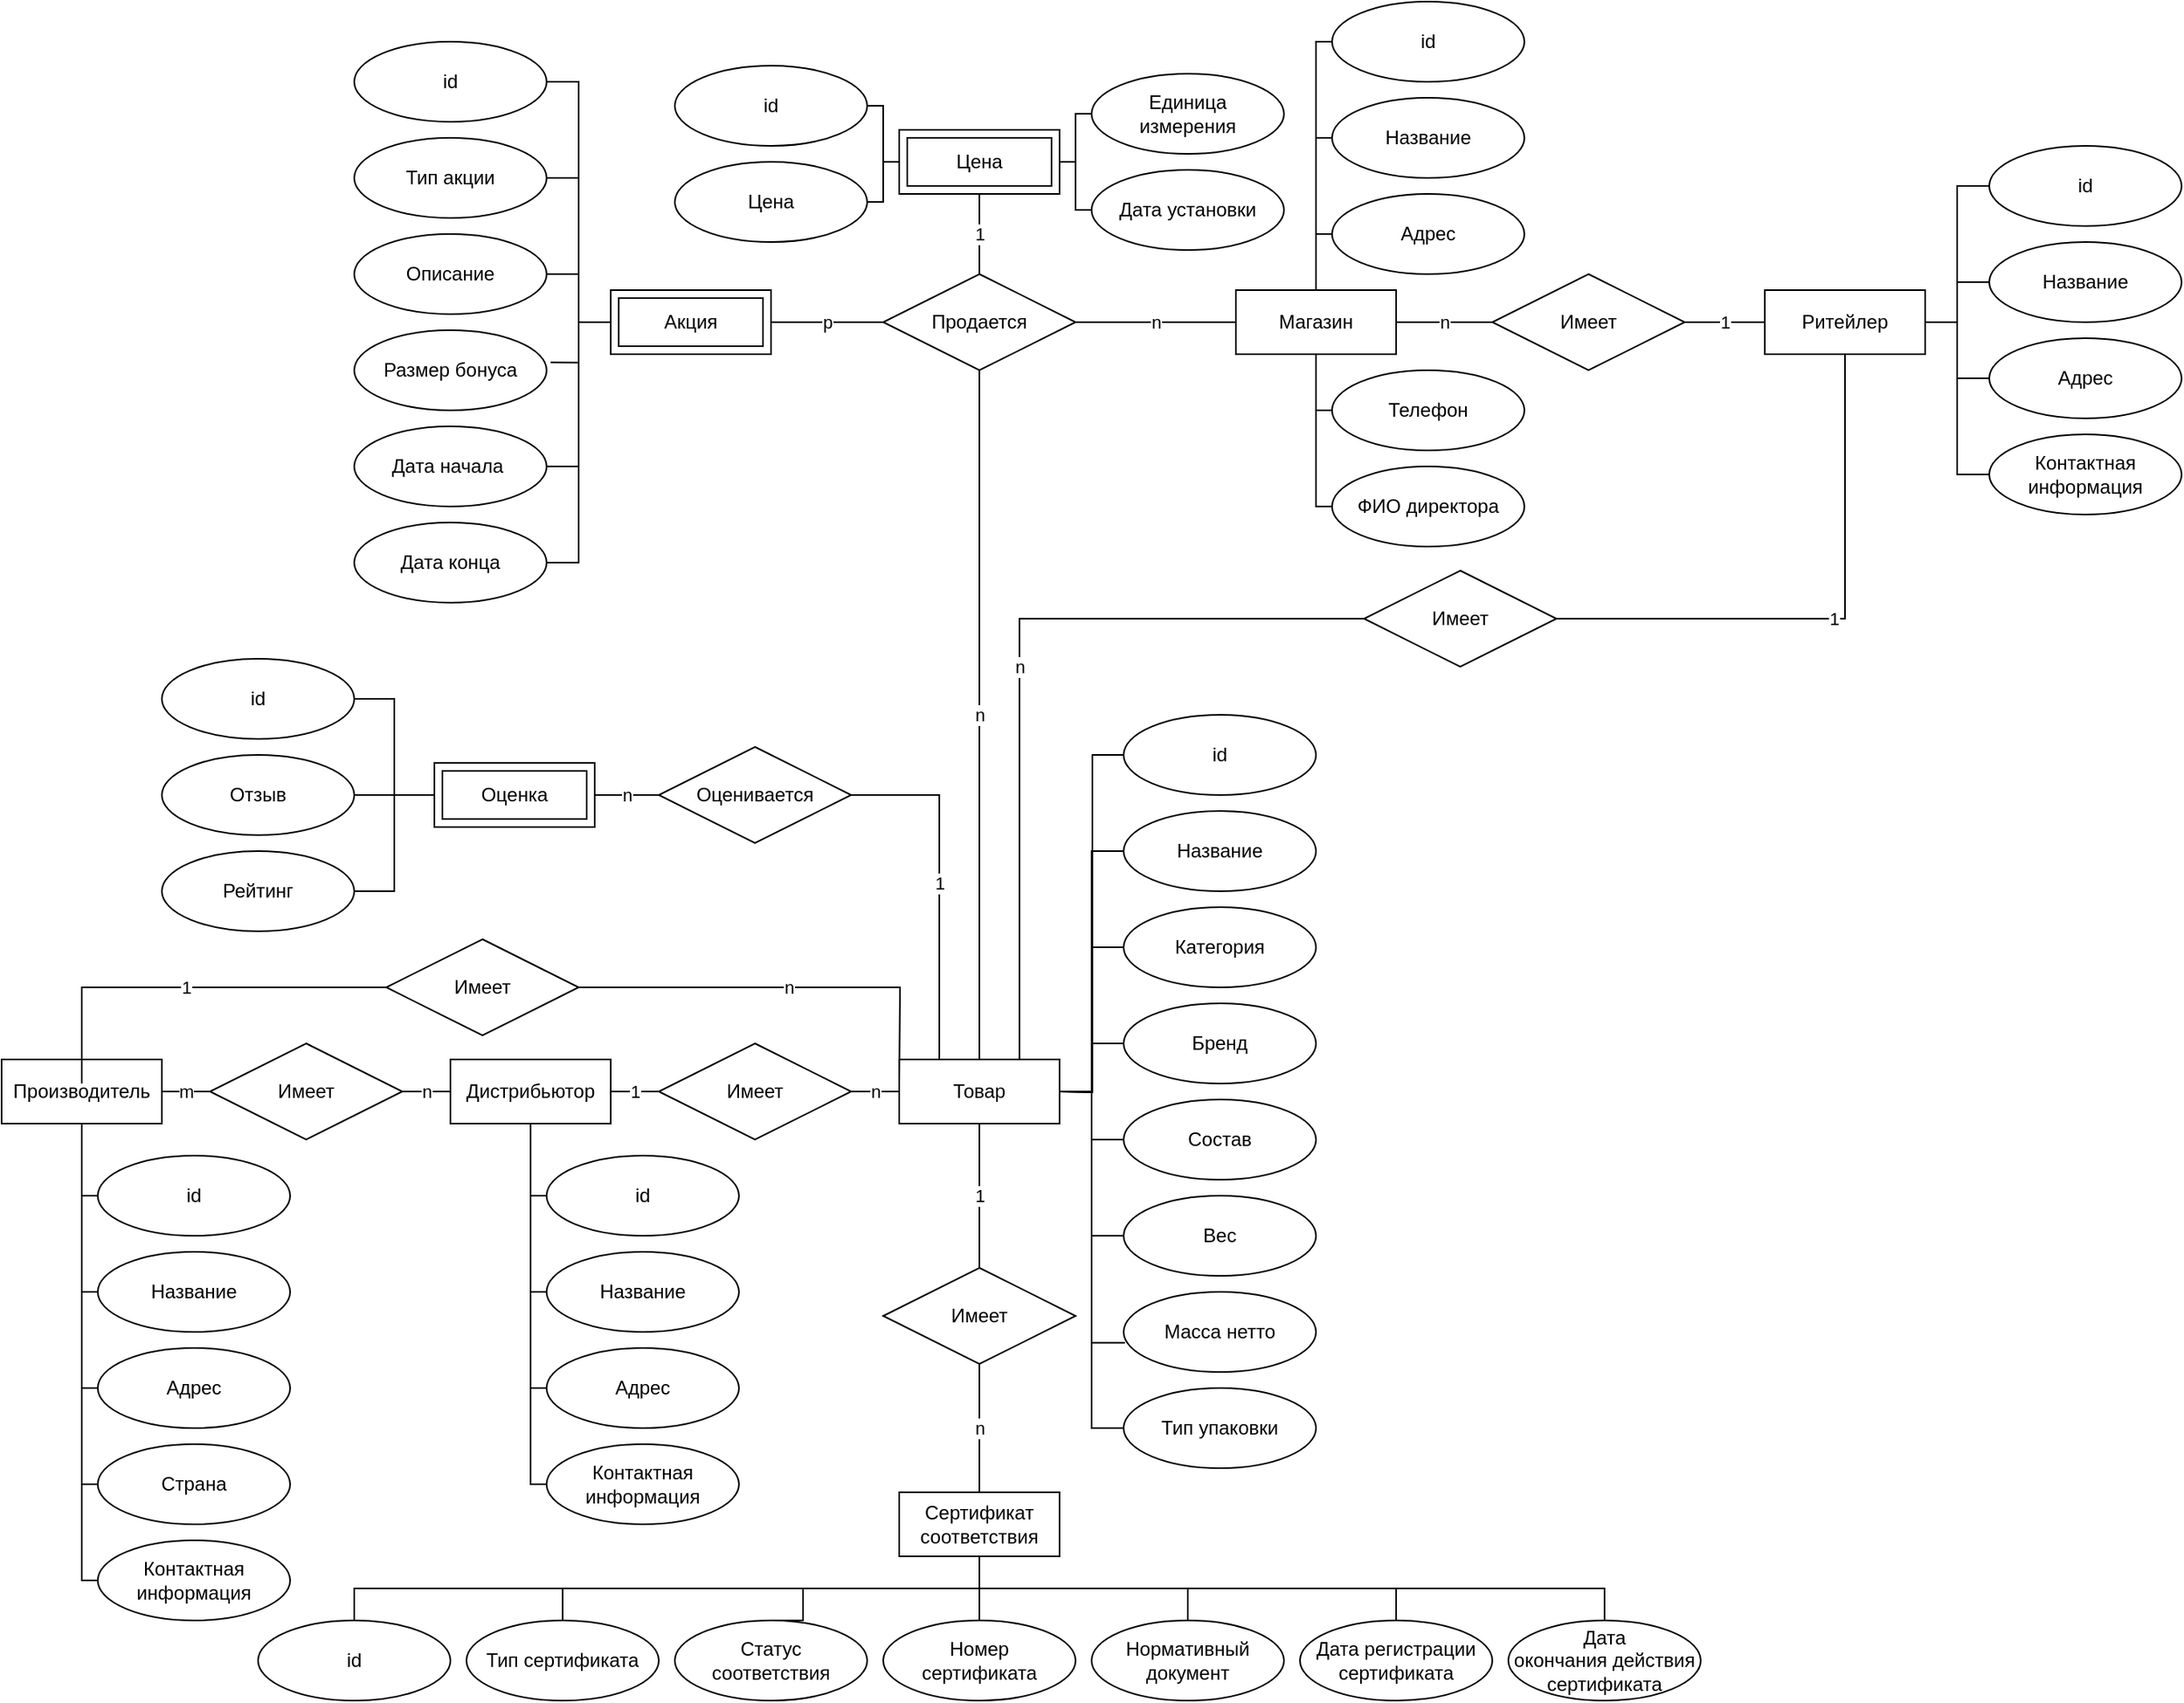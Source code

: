 <mxfile version="24.1.0" type="device">
  <diagram name="Page-1" id="Xc0k_2WqjBr9LDZd-4Mv">
    <mxGraphModel dx="2284" dy="1891" grid="1" gridSize="10" guides="1" tooltips="1" connect="1" arrows="1" fold="1" page="1" pageScale="1" pageWidth="850" pageHeight="1100" math="0" shadow="0">
      <root>
        <mxCell id="0" />
        <mxCell id="1" parent="0" />
        <mxCell id="ThCzuaVaVTet8O8Gb5Kg-1" value="Товар" style="whiteSpace=wrap;html=1;align=center;" vertex="1" parent="1">
          <mxGeometry x="370" y="440" width="100" height="40" as="geometry" />
        </mxCell>
        <mxCell id="ThCzuaVaVTet8O8Gb5Kg-20" value="Сертификат&lt;div&gt;соответствия&lt;/div&gt;" style="whiteSpace=wrap;html=1;align=center;" vertex="1" parent="1">
          <mxGeometry x="370" y="710" width="100" height="40" as="geometry" />
        </mxCell>
        <mxCell id="ThCzuaVaVTet8O8Gb5Kg-22" value="Имеет" style="shape=rhombus;perimeter=rhombusPerimeter;whiteSpace=wrap;html=1;align=center;" vertex="1" parent="1">
          <mxGeometry x="360" y="570" width="120" height="60" as="geometry" />
        </mxCell>
        <mxCell id="ThCzuaVaVTet8O8Gb5Kg-24" value="1" style="endArrow=none;html=1;rounded=0;entryX=0.5;entryY=1;entryDx=0;entryDy=0;exitX=0.5;exitY=0;exitDx=0;exitDy=0;fontFamily=Helvetica;" edge="1" parent="1" source="ThCzuaVaVTet8O8Gb5Kg-22" target="ThCzuaVaVTet8O8Gb5Kg-1">
          <mxGeometry relative="1" as="geometry">
            <mxPoint x="290" y="490" as="sourcePoint" />
            <mxPoint x="450" y="490" as="targetPoint" />
          </mxGeometry>
        </mxCell>
        <mxCell id="ThCzuaVaVTet8O8Gb5Kg-25" value="n" style="endArrow=none;html=1;rounded=0;entryX=0.5;entryY=1;entryDx=0;entryDy=0;exitX=0.5;exitY=0;exitDx=0;exitDy=0;" edge="1" parent="1" source="ThCzuaVaVTet8O8Gb5Kg-20" target="ThCzuaVaVTet8O8Gb5Kg-22">
          <mxGeometry relative="1" as="geometry">
            <mxPoint x="420" y="620" as="sourcePoint" />
            <mxPoint x="430" y="510" as="targetPoint" />
          </mxGeometry>
        </mxCell>
        <mxCell id="ThCzuaVaVTet8O8Gb5Kg-28" value="id" style="ellipse;whiteSpace=wrap;html=1;align=center;" vertex="1" parent="1">
          <mxGeometry x="-30" y="790" width="120" height="50" as="geometry" />
        </mxCell>
        <mxCell id="ThCzuaVaVTet8O8Gb5Kg-29" value="Тип сертификата" style="ellipse;whiteSpace=wrap;html=1;align=center;" vertex="1" parent="1">
          <mxGeometry x="100" y="790" width="120" height="50" as="geometry" />
        </mxCell>
        <mxCell id="ThCzuaVaVTet8O8Gb5Kg-30" value="Статус&lt;div&gt;соответствия&lt;/div&gt;" style="ellipse;whiteSpace=wrap;html=1;align=center;" vertex="1" parent="1">
          <mxGeometry x="230" y="790" width="120" height="50" as="geometry" />
        </mxCell>
        <mxCell id="ThCzuaVaVTet8O8Gb5Kg-31" value="Номер&lt;div&gt;сертификата&lt;/div&gt;" style="ellipse;whiteSpace=wrap;html=1;align=center;" vertex="1" parent="1">
          <mxGeometry x="360" y="790" width="120" height="50" as="geometry" />
        </mxCell>
        <mxCell id="ThCzuaVaVTet8O8Gb5Kg-32" value="Нормативный&lt;div&gt;документ&lt;/div&gt;" style="ellipse;whiteSpace=wrap;html=1;align=center;" vertex="1" parent="1">
          <mxGeometry x="490" y="790" width="120" height="50" as="geometry" />
        </mxCell>
        <mxCell id="ThCzuaVaVTet8O8Gb5Kg-33" value="Дата регистрации&lt;div&gt;сертификата&lt;/div&gt;" style="ellipse;whiteSpace=wrap;html=1;align=center;" vertex="1" parent="1">
          <mxGeometry x="620" y="790" width="120" height="50" as="geometry" />
        </mxCell>
        <mxCell id="ThCzuaVaVTet8O8Gb5Kg-34" value="Дата&lt;div&gt;окончания действия сертификата&lt;/div&gt;" style="ellipse;whiteSpace=wrap;html=1;align=center;" vertex="1" parent="1">
          <mxGeometry x="750" y="790" width="120" height="50" as="geometry" />
        </mxCell>
        <mxCell id="ThCzuaVaVTet8O8Gb5Kg-35" value="" style="endArrow=none;html=1;rounded=0;entryX=0.5;entryY=0;entryDx=0;entryDy=0;exitX=0.5;exitY=1;exitDx=0;exitDy=0;edgeStyle=orthogonalEdgeStyle;" edge="1" parent="1" source="ThCzuaVaVTet8O8Gb5Kg-20" target="ThCzuaVaVTet8O8Gb5Kg-28">
          <mxGeometry relative="1" as="geometry">
            <mxPoint x="480" y="540" as="sourcePoint" />
            <mxPoint x="540" y="740" as="targetPoint" />
            <Array as="points">
              <mxPoint x="420" y="770" />
              <mxPoint x="30" y="770" />
            </Array>
          </mxGeometry>
        </mxCell>
        <mxCell id="ThCzuaVaVTet8O8Gb5Kg-37" value="" style="endArrow=none;html=1;rounded=0;exitX=0.5;exitY=1;exitDx=0;exitDy=0;entryX=0.5;entryY=0;entryDx=0;entryDy=0;edgeStyle=orthogonalEdgeStyle;" edge="1" parent="1" source="ThCzuaVaVTet8O8Gb5Kg-20" target="ThCzuaVaVTet8O8Gb5Kg-29">
          <mxGeometry relative="1" as="geometry">
            <mxPoint x="470" y="720" as="sourcePoint" />
            <mxPoint x="630" y="720" as="targetPoint" />
            <Array as="points">
              <mxPoint x="420" y="770" />
              <mxPoint x="160" y="770" />
            </Array>
          </mxGeometry>
        </mxCell>
        <mxCell id="ThCzuaVaVTet8O8Gb5Kg-39" value="" style="endArrow=none;html=1;rounded=0;entryX=0.5;entryY=0;entryDx=0;entryDy=0;edgeStyle=orthogonalEdgeStyle;" edge="1" parent="1" target="ThCzuaVaVTet8O8Gb5Kg-30">
          <mxGeometry relative="1" as="geometry">
            <mxPoint x="420" y="750" as="sourcePoint" />
            <mxPoint x="630" y="720" as="targetPoint" />
            <Array as="points">
              <mxPoint x="420" y="770" />
              <mxPoint x="310" y="770" />
            </Array>
          </mxGeometry>
        </mxCell>
        <mxCell id="ThCzuaVaVTet8O8Gb5Kg-40" value="" style="endArrow=none;html=1;rounded=0;entryX=0.5;entryY=0;entryDx=0;entryDy=0;exitX=0.5;exitY=1;exitDx=0;exitDy=0;edgeStyle=orthogonalEdgeStyle;" edge="1" parent="1" source="ThCzuaVaVTet8O8Gb5Kg-20" target="ThCzuaVaVTet8O8Gb5Kg-31">
          <mxGeometry relative="1" as="geometry">
            <mxPoint x="430" y="760" as="sourcePoint" />
            <mxPoint x="420" y="810" as="targetPoint" />
          </mxGeometry>
        </mxCell>
        <mxCell id="ThCzuaVaVTet8O8Gb5Kg-41" value="" style="endArrow=none;html=1;rounded=0;entryX=0.5;entryY=0;entryDx=0;entryDy=0;exitX=0.5;exitY=1;exitDx=0;exitDy=0;edgeStyle=orthogonalEdgeStyle;" edge="1" parent="1" source="ThCzuaVaVTet8O8Gb5Kg-20" target="ThCzuaVaVTet8O8Gb5Kg-32">
          <mxGeometry relative="1" as="geometry">
            <mxPoint x="430" y="760" as="sourcePoint" />
            <mxPoint x="530" y="810" as="targetPoint" />
            <Array as="points">
              <mxPoint x="420" y="770" />
              <mxPoint x="550" y="770" />
            </Array>
          </mxGeometry>
        </mxCell>
        <mxCell id="ThCzuaVaVTet8O8Gb5Kg-42" value="" style="endArrow=none;html=1;rounded=0;exitX=0.5;exitY=1;exitDx=0;exitDy=0;entryX=0.5;entryY=0;entryDx=0;entryDy=0;edgeStyle=orthogonalEdgeStyle;" edge="1" parent="1" source="ThCzuaVaVTet8O8Gb5Kg-20" target="ThCzuaVaVTet8O8Gb5Kg-33">
          <mxGeometry relative="1" as="geometry">
            <mxPoint x="430" y="760" as="sourcePoint" />
            <mxPoint x="640" y="810" as="targetPoint" />
            <Array as="points">
              <mxPoint x="420" y="770" />
              <mxPoint x="680" y="770" />
            </Array>
          </mxGeometry>
        </mxCell>
        <mxCell id="ThCzuaVaVTet8O8Gb5Kg-43" value="" style="endArrow=none;html=1;rounded=0;entryX=0.5;entryY=0;entryDx=0;entryDy=0;edgeStyle=orthogonalEdgeStyle;" edge="1" parent="1" target="ThCzuaVaVTet8O8Gb5Kg-34">
          <mxGeometry relative="1" as="geometry">
            <mxPoint x="420" y="750" as="sourcePoint" />
            <mxPoint x="750" y="810" as="targetPoint" />
            <Array as="points">
              <mxPoint x="420" y="770" />
              <mxPoint x="810" y="770" />
            </Array>
          </mxGeometry>
        </mxCell>
        <mxCell id="ThCzuaVaVTet8O8Gb5Kg-44" value="Дистрибьютор" style="whiteSpace=wrap;html=1;align=center;" vertex="1" parent="1">
          <mxGeometry x="90" y="440" width="100" height="40" as="geometry" />
        </mxCell>
        <mxCell id="ThCzuaVaVTet8O8Gb5Kg-45" value="Имеет" style="shape=rhombus;perimeter=rhombusPerimeter;whiteSpace=wrap;html=1;align=center;" vertex="1" parent="1">
          <mxGeometry x="220" y="430" width="120" height="60" as="geometry" />
        </mxCell>
        <mxCell id="ThCzuaVaVTet8O8Gb5Kg-46" value="n" style="endArrow=none;html=1;rounded=0;entryX=0;entryY=0.5;entryDx=0;entryDy=0;exitX=1;exitY=0.5;exitDx=0;exitDy=0;" edge="1" parent="1" source="ThCzuaVaVTet8O8Gb5Kg-45" target="ThCzuaVaVTet8O8Gb5Kg-1">
          <mxGeometry relative="1" as="geometry">
            <mxPoint x="310" y="490" as="sourcePoint" />
            <mxPoint x="470" y="490" as="targetPoint" />
          </mxGeometry>
        </mxCell>
        <mxCell id="ThCzuaVaVTet8O8Gb5Kg-47" value="1" style="endArrow=none;html=1;rounded=0;entryX=1;entryY=0.5;entryDx=0;entryDy=0;exitX=0;exitY=0.5;exitDx=0;exitDy=0;" edge="1" parent="1" source="ThCzuaVaVTet8O8Gb5Kg-45" target="ThCzuaVaVTet8O8Gb5Kg-44">
          <mxGeometry x="-0.012" relative="1" as="geometry">
            <mxPoint x="310" y="490" as="sourcePoint" />
            <mxPoint x="470" y="490" as="targetPoint" />
            <mxPoint as="offset" />
          </mxGeometry>
        </mxCell>
        <mxCell id="ThCzuaVaVTet8O8Gb5Kg-57" value="Название" style="ellipse;whiteSpace=wrap;html=1;align=center;" vertex="1" parent="1">
          <mxGeometry x="510" y="285" width="120" height="50" as="geometry" />
        </mxCell>
        <mxCell id="ThCzuaVaVTet8O8Gb5Kg-59" value="id" style="ellipse;whiteSpace=wrap;html=1;align=center;" vertex="1" parent="1">
          <mxGeometry x="510" y="225" width="120" height="50" as="geometry" />
        </mxCell>
        <mxCell id="ThCzuaVaVTet8O8Gb5Kg-60" value="Тип упаковки" style="ellipse;whiteSpace=wrap;html=1;align=center;" vertex="1" parent="1">
          <mxGeometry x="510" y="645" width="120" height="50" as="geometry" />
        </mxCell>
        <mxCell id="ThCzuaVaVTet8O8Gb5Kg-61" value="Категория" style="ellipse;whiteSpace=wrap;html=1;align=center;" vertex="1" parent="1">
          <mxGeometry x="510" y="345" width="120" height="50" as="geometry" />
        </mxCell>
        <mxCell id="ThCzuaVaVTet8O8Gb5Kg-62" value="Бренд" style="ellipse;whiteSpace=wrap;html=1;align=center;" vertex="1" parent="1">
          <mxGeometry x="510" y="405" width="120" height="50" as="geometry" />
        </mxCell>
        <mxCell id="ThCzuaVaVTet8O8Gb5Kg-64" value="Состав" style="ellipse;whiteSpace=wrap;html=1;align=center;" vertex="1" parent="1">
          <mxGeometry x="510" y="465" width="120" height="50" as="geometry" />
        </mxCell>
        <mxCell id="ThCzuaVaVTet8O8Gb5Kg-65" value="Вес" style="ellipse;whiteSpace=wrap;html=1;align=center;" vertex="1" parent="1">
          <mxGeometry x="510" y="525" width="120" height="50" as="geometry" />
        </mxCell>
        <mxCell id="ThCzuaVaVTet8O8Gb5Kg-66" value="Масса нетто" style="ellipse;whiteSpace=wrap;html=1;align=center;" vertex="1" parent="1">
          <mxGeometry x="510" y="585" width="120" height="50" as="geometry" />
        </mxCell>
        <mxCell id="ThCzuaVaVTet8O8Gb5Kg-68" value="" style="endArrow=none;html=1;rounded=0;entryX=0;entryY=0.5;entryDx=0;entryDy=0;exitX=1;exitY=0.5;exitDx=0;exitDy=0;edgeStyle=orthogonalEdgeStyle;" edge="1" parent="1" source="ThCzuaVaVTet8O8Gb5Kg-1" target="ThCzuaVaVTet8O8Gb5Kg-60">
          <mxGeometry relative="1" as="geometry">
            <mxPoint x="240" y="670" as="sourcePoint" />
            <mxPoint x="400" y="670" as="targetPoint" />
          </mxGeometry>
        </mxCell>
        <mxCell id="ThCzuaVaVTet8O8Gb5Kg-69" value="" style="endArrow=none;html=1;rounded=0;entryX=0.007;entryY=0.636;entryDx=0;entryDy=0;exitX=1;exitY=0.5;exitDx=0;exitDy=0;entryPerimeter=0;edgeStyle=orthogonalEdgeStyle;" edge="1" parent="1" source="ThCzuaVaVTet8O8Gb5Kg-1" target="ThCzuaVaVTet8O8Gb5Kg-66">
          <mxGeometry relative="1" as="geometry">
            <mxPoint x="480" y="470" as="sourcePoint" />
            <mxPoint x="520" y="710" as="targetPoint" />
          </mxGeometry>
        </mxCell>
        <mxCell id="ThCzuaVaVTet8O8Gb5Kg-70" value="" style="endArrow=none;html=1;rounded=0;entryX=0;entryY=0.5;entryDx=0;entryDy=0;exitX=1;exitY=0.5;exitDx=0;exitDy=0;edgeStyle=orthogonalEdgeStyle;" edge="1" parent="1" source="ThCzuaVaVTet8O8Gb5Kg-1" target="ThCzuaVaVTet8O8Gb5Kg-65">
          <mxGeometry relative="1" as="geometry">
            <mxPoint x="480" y="470" as="sourcePoint" />
            <mxPoint x="521" y="657" as="targetPoint" />
          </mxGeometry>
        </mxCell>
        <mxCell id="ThCzuaVaVTet8O8Gb5Kg-71" value="" style="endArrow=none;html=1;rounded=0;entryX=0;entryY=0.5;entryDx=0;entryDy=0;exitX=1;exitY=0.5;exitDx=0;exitDy=0;edgeStyle=orthogonalEdgeStyle;" edge="1" parent="1" source="ThCzuaVaVTet8O8Gb5Kg-1" target="ThCzuaVaVTet8O8Gb5Kg-64">
          <mxGeometry relative="1" as="geometry">
            <mxPoint x="480" y="470" as="sourcePoint" />
            <mxPoint x="520" y="590" as="targetPoint" />
          </mxGeometry>
        </mxCell>
        <mxCell id="ThCzuaVaVTet8O8Gb5Kg-73" value="" style="endArrow=none;html=1;rounded=0;entryX=0;entryY=0.5;entryDx=0;entryDy=0;exitX=1;exitY=0.5;exitDx=0;exitDy=0;edgeStyle=orthogonalEdgeStyle;" edge="1" parent="1" source="ThCzuaVaVTet8O8Gb5Kg-1" target="ThCzuaVaVTet8O8Gb5Kg-62">
          <mxGeometry relative="1" as="geometry">
            <mxPoint x="480" y="470" as="sourcePoint" />
            <mxPoint x="520" y="470" as="targetPoint" />
          </mxGeometry>
        </mxCell>
        <mxCell id="ThCzuaVaVTet8O8Gb5Kg-74" value="" style="endArrow=none;html=1;rounded=0;entryX=0;entryY=0.5;entryDx=0;entryDy=0;edgeStyle=orthogonalEdgeStyle;" edge="1" parent="1" target="ThCzuaVaVTet8O8Gb5Kg-61">
          <mxGeometry relative="1" as="geometry">
            <mxPoint x="470" y="460" as="sourcePoint" />
            <mxPoint x="520" y="410" as="targetPoint" />
          </mxGeometry>
        </mxCell>
        <mxCell id="ThCzuaVaVTet8O8Gb5Kg-75" value="" style="endArrow=none;html=1;rounded=0;entryX=0;entryY=0.5;entryDx=0;entryDy=0;exitX=1;exitY=0.5;exitDx=0;exitDy=0;edgeStyle=orthogonalEdgeStyle;" edge="1" parent="1" source="ThCzuaVaVTet8O8Gb5Kg-1" target="ThCzuaVaVTet8O8Gb5Kg-57">
          <mxGeometry relative="1" as="geometry">
            <mxPoint x="480" y="470" as="sourcePoint" />
            <mxPoint x="520" y="350" as="targetPoint" />
          </mxGeometry>
        </mxCell>
        <mxCell id="ThCzuaVaVTet8O8Gb5Kg-76" value="" style="endArrow=none;html=1;rounded=0;entryX=0;entryY=0.5;entryDx=0;entryDy=0;edgeStyle=orthogonalEdgeStyle;" edge="1" parent="1" target="ThCzuaVaVTet8O8Gb5Kg-59">
          <mxGeometry relative="1" as="geometry">
            <mxPoint x="470" y="460" as="sourcePoint" />
            <mxPoint x="530" y="360" as="targetPoint" />
          </mxGeometry>
        </mxCell>
        <mxCell id="ThCzuaVaVTet8O8Gb5Kg-77" value="Название" style="ellipse;whiteSpace=wrap;html=1;align=center;" vertex="1" parent="1">
          <mxGeometry x="150" y="560" width="120" height="50" as="geometry" />
        </mxCell>
        <mxCell id="ThCzuaVaVTet8O8Gb5Kg-78" value="id" style="ellipse;whiteSpace=wrap;html=1;align=center;" vertex="1" parent="1">
          <mxGeometry x="150" y="500" width="120" height="50" as="geometry" />
        </mxCell>
        <mxCell id="ThCzuaVaVTet8O8Gb5Kg-79" value="Адрес" style="ellipse;whiteSpace=wrap;html=1;align=center;" vertex="1" parent="1">
          <mxGeometry x="150" y="620" width="120" height="50" as="geometry" />
        </mxCell>
        <mxCell id="ThCzuaVaVTet8O8Gb5Kg-80" value="Контактная информация" style="ellipse;whiteSpace=wrap;html=1;align=center;" vertex="1" parent="1">
          <mxGeometry x="150" y="680" width="120" height="50" as="geometry" />
        </mxCell>
        <mxCell id="ThCzuaVaVTet8O8Gb5Kg-81" value="" style="endArrow=none;html=1;rounded=0;exitX=0.5;exitY=1;exitDx=0;exitDy=0;entryX=0;entryY=0.5;entryDx=0;entryDy=0;edgeStyle=orthogonalEdgeStyle;" edge="1" parent="1" source="ThCzuaVaVTet8O8Gb5Kg-44" target="ThCzuaVaVTet8O8Gb5Kg-80">
          <mxGeometry relative="1" as="geometry">
            <mxPoint x="280" y="500" as="sourcePoint" />
            <mxPoint x="440" y="500" as="targetPoint" />
          </mxGeometry>
        </mxCell>
        <mxCell id="ThCzuaVaVTet8O8Gb5Kg-82" value="" style="endArrow=none;html=1;rounded=0;entryX=0;entryY=0.5;entryDx=0;entryDy=0;edgeStyle=orthogonalEdgeStyle;" edge="1" parent="1" target="ThCzuaVaVTet8O8Gb5Kg-79">
          <mxGeometry relative="1" as="geometry">
            <mxPoint x="140" y="480" as="sourcePoint" />
            <mxPoint x="160" y="715" as="targetPoint" />
            <Array as="points">
              <mxPoint x="140" y="645" />
            </Array>
          </mxGeometry>
        </mxCell>
        <mxCell id="ThCzuaVaVTet8O8Gb5Kg-83" value="" style="endArrow=none;html=1;rounded=0;entryX=0;entryY=0.5;entryDx=0;entryDy=0;edgeStyle=orthogonalEdgeStyle;" edge="1" parent="1" target="ThCzuaVaVTet8O8Gb5Kg-77">
          <mxGeometry relative="1" as="geometry">
            <mxPoint x="140" y="480" as="sourcePoint" />
            <mxPoint x="160" y="655" as="targetPoint" />
            <Array as="points">
              <mxPoint x="140" y="585" />
            </Array>
          </mxGeometry>
        </mxCell>
        <mxCell id="ThCzuaVaVTet8O8Gb5Kg-84" value="" style="endArrow=none;html=1;rounded=0;entryX=0;entryY=0.5;entryDx=0;entryDy=0;exitX=0.5;exitY=1;exitDx=0;exitDy=0;edgeStyle=orthogonalEdgeStyle;" edge="1" parent="1" source="ThCzuaVaVTet8O8Gb5Kg-44" target="ThCzuaVaVTet8O8Gb5Kg-78">
          <mxGeometry relative="1" as="geometry">
            <mxPoint x="150" y="490" as="sourcePoint" />
            <mxPoint x="160" y="595" as="targetPoint" />
          </mxGeometry>
        </mxCell>
        <mxCell id="ThCzuaVaVTet8O8Gb5Kg-85" value="Производитель" style="whiteSpace=wrap;html=1;align=center;" vertex="1" parent="1">
          <mxGeometry x="-190" y="440" width="100" height="40" as="geometry" />
        </mxCell>
        <mxCell id="ThCzuaVaVTet8O8Gb5Kg-86" value="Имеет" style="shape=rhombus;perimeter=rhombusPerimeter;whiteSpace=wrap;html=1;align=center;" vertex="1" parent="1">
          <mxGeometry x="-60" y="430" width="120" height="60" as="geometry" />
        </mxCell>
        <mxCell id="ThCzuaVaVTet8O8Gb5Kg-87" value="n" style="endArrow=none;html=1;rounded=0;exitX=0;exitY=0.5;exitDx=0;exitDy=0;entryX=1;entryY=0.5;entryDx=0;entryDy=0;" edge="1" parent="1" source="ThCzuaVaVTet8O8Gb5Kg-44" target="ThCzuaVaVTet8O8Gb5Kg-86">
          <mxGeometry relative="1" as="geometry">
            <mxPoint x="230" y="520" as="sourcePoint" />
            <mxPoint x="390" y="520" as="targetPoint" />
          </mxGeometry>
        </mxCell>
        <mxCell id="ThCzuaVaVTet8O8Gb5Kg-88" value="m" style="endArrow=none;html=1;rounded=0;exitX=0;exitY=0.5;exitDx=0;exitDy=0;entryX=1;entryY=0.5;entryDx=0;entryDy=0;" edge="1" parent="1" source="ThCzuaVaVTet8O8Gb5Kg-86" target="ThCzuaVaVTet8O8Gb5Kg-85">
          <mxGeometry relative="1" as="geometry">
            <mxPoint x="230" y="520" as="sourcePoint" />
            <mxPoint x="390" y="520" as="targetPoint" />
          </mxGeometry>
        </mxCell>
        <mxCell id="ThCzuaVaVTet8O8Gb5Kg-89" value="Имеет" style="shape=rhombus;perimeter=rhombusPerimeter;whiteSpace=wrap;html=1;align=center;" vertex="1" parent="1">
          <mxGeometry x="50" y="365" width="120" height="60" as="geometry" />
        </mxCell>
        <mxCell id="ThCzuaVaVTet8O8Gb5Kg-90" value="1" style="endArrow=none;html=1;rounded=0;entryX=0;entryY=0.5;entryDx=0;entryDy=0;exitX=0.5;exitY=0;exitDx=0;exitDy=0;" edge="1" parent="1" target="ThCzuaVaVTet8O8Gb5Kg-89">
          <mxGeometry relative="1" as="geometry">
            <mxPoint x="-140" y="455" as="sourcePoint" />
            <mxPoint x="90" y="505" as="targetPoint" />
            <Array as="points">
              <mxPoint x="-140" y="395" />
            </Array>
          </mxGeometry>
        </mxCell>
        <mxCell id="ThCzuaVaVTet8O8Gb5Kg-91" value="n" style="endArrow=none;html=1;rounded=0;exitX=1;exitY=0.5;exitDx=0;exitDy=0;edgeStyle=orthogonalEdgeStyle;entryX=0;entryY=0;entryDx=0;entryDy=0;" edge="1" parent="1" source="ThCzuaVaVTet8O8Gb5Kg-89">
          <mxGeometry relative="1" as="geometry">
            <mxPoint x="-70" y="505" as="sourcePoint" />
            <mxPoint x="370" y="455" as="targetPoint" />
          </mxGeometry>
        </mxCell>
        <mxCell id="ThCzuaVaVTet8O8Gb5Kg-104" value="Название" style="ellipse;whiteSpace=wrap;html=1;align=center;" vertex="1" parent="1">
          <mxGeometry x="-130" y="560" width="120" height="50" as="geometry" />
        </mxCell>
        <mxCell id="ThCzuaVaVTet8O8Gb5Kg-105" value="id" style="ellipse;whiteSpace=wrap;html=1;align=center;" vertex="1" parent="1">
          <mxGeometry x="-130" y="500" width="120" height="50" as="geometry" />
        </mxCell>
        <mxCell id="ThCzuaVaVTet8O8Gb5Kg-106" value="Адрес" style="ellipse;whiteSpace=wrap;html=1;align=center;" vertex="1" parent="1">
          <mxGeometry x="-130" y="620" width="120" height="50" as="geometry" />
        </mxCell>
        <mxCell id="ThCzuaVaVTet8O8Gb5Kg-107" value="Контактная информация" style="ellipse;whiteSpace=wrap;html=1;align=center;" vertex="1" parent="1">
          <mxGeometry x="-130" y="740" width="120" height="50" as="geometry" />
        </mxCell>
        <mxCell id="ThCzuaVaVTet8O8Gb5Kg-108" value="" style="endArrow=none;html=1;rounded=0;exitX=0.5;exitY=1;exitDx=0;exitDy=0;entryX=0;entryY=0.5;entryDx=0;entryDy=0;edgeStyle=orthogonalEdgeStyle;" edge="1" parent="1" source="ThCzuaVaVTet8O8Gb5Kg-85" target="ThCzuaVaVTet8O8Gb5Kg-107">
          <mxGeometry relative="1" as="geometry">
            <mxPoint x="70" y="530" as="sourcePoint" />
            <mxPoint x="230" y="530" as="targetPoint" />
          </mxGeometry>
        </mxCell>
        <mxCell id="ThCzuaVaVTet8O8Gb5Kg-109" value="" style="endArrow=none;html=1;rounded=0;exitX=0.5;exitY=1;exitDx=0;exitDy=0;entryX=0;entryY=0.5;entryDx=0;entryDy=0;edgeStyle=orthogonalEdgeStyle;" edge="1" parent="1" source="ThCzuaVaVTet8O8Gb5Kg-85" target="ThCzuaVaVTet8O8Gb5Kg-106">
          <mxGeometry relative="1" as="geometry">
            <mxPoint x="-130" y="490" as="sourcePoint" />
            <mxPoint x="-120" y="715" as="targetPoint" />
          </mxGeometry>
        </mxCell>
        <mxCell id="ThCzuaVaVTet8O8Gb5Kg-110" value="" style="endArrow=none;html=1;rounded=0;exitX=0.5;exitY=1;exitDx=0;exitDy=0;entryX=0;entryY=0.5;entryDx=0;entryDy=0;edgeStyle=orthogonalEdgeStyle;" edge="1" parent="1" source="ThCzuaVaVTet8O8Gb5Kg-85" target="ThCzuaVaVTet8O8Gb5Kg-104">
          <mxGeometry relative="1" as="geometry">
            <mxPoint x="-120" y="500" as="sourcePoint" />
            <mxPoint x="-110" y="725" as="targetPoint" />
          </mxGeometry>
        </mxCell>
        <mxCell id="ThCzuaVaVTet8O8Gb5Kg-111" value="" style="endArrow=none;html=1;rounded=0;exitX=0.5;exitY=1;exitDx=0;exitDy=0;entryX=0;entryY=0.5;entryDx=0;entryDy=0;edgeStyle=orthogonalEdgeStyle;" edge="1" parent="1" source="ThCzuaVaVTet8O8Gb5Kg-85" target="ThCzuaVaVTet8O8Gb5Kg-105">
          <mxGeometry relative="1" as="geometry">
            <mxPoint x="-130" y="490" as="sourcePoint" />
            <mxPoint x="-120" y="595" as="targetPoint" />
          </mxGeometry>
        </mxCell>
        <mxCell id="ThCzuaVaVTet8O8Gb5Kg-112" value="Страна" style="ellipse;whiteSpace=wrap;html=1;align=center;" vertex="1" parent="1">
          <mxGeometry x="-130" y="680" width="120" height="50" as="geometry" />
        </mxCell>
        <mxCell id="ThCzuaVaVTet8O8Gb5Kg-113" value="" style="endArrow=none;html=1;rounded=0;exitX=0.5;exitY=1;exitDx=0;exitDy=0;entryX=0;entryY=0.5;entryDx=0;entryDy=0;edgeStyle=orthogonalEdgeStyle;" edge="1" parent="1" source="ThCzuaVaVTet8O8Gb5Kg-85" target="ThCzuaVaVTet8O8Gb5Kg-112">
          <mxGeometry relative="1" as="geometry">
            <mxPoint x="40" y="710" as="sourcePoint" />
            <mxPoint x="200" y="710" as="targetPoint" />
          </mxGeometry>
        </mxCell>
        <mxCell id="ThCzuaVaVTet8O8Gb5Kg-114" value="Продается" style="shape=rhombus;perimeter=rhombusPerimeter;whiteSpace=wrap;html=1;align=center;" vertex="1" parent="1">
          <mxGeometry x="360" y="-50" width="120" height="60" as="geometry" />
        </mxCell>
        <mxCell id="ThCzuaVaVTet8O8Gb5Kg-115" value="n" style="endArrow=none;html=1;rounded=0;entryX=0.5;entryY=1;entryDx=0;entryDy=0;exitX=0.5;exitY=0;exitDx=0;exitDy=0;" edge="1" parent="1" source="ThCzuaVaVTet8O8Gb5Kg-1" target="ThCzuaVaVTet8O8Gb5Kg-114">
          <mxGeometry relative="1" as="geometry">
            <mxPoint x="240" y="440" as="sourcePoint" />
            <mxPoint x="400" y="440" as="targetPoint" />
          </mxGeometry>
        </mxCell>
        <mxCell id="ThCzuaVaVTet8O8Gb5Kg-116" value="&lt;div&gt;Цена&lt;/div&gt;" style="shape=ext;margin=3;double=1;whiteSpace=wrap;html=1;align=center;" vertex="1" parent="1">
          <mxGeometry x="370" y="-140" width="100" height="40" as="geometry" />
        </mxCell>
        <mxCell id="ThCzuaVaVTet8O8Gb5Kg-117" value="Магазин" style="whiteSpace=wrap;html=1;align=center;" vertex="1" parent="1">
          <mxGeometry x="580" y="-40" width="100" height="40" as="geometry" />
        </mxCell>
        <mxCell id="ThCzuaVaVTet8O8Gb5Kg-118" value="n" style="endArrow=none;html=1;rounded=0;entryX=0;entryY=0.5;entryDx=0;entryDy=0;exitX=1;exitY=0.5;exitDx=0;exitDy=0;" edge="1" parent="1" source="ThCzuaVaVTet8O8Gb5Kg-114" target="ThCzuaVaVTet8O8Gb5Kg-117">
          <mxGeometry relative="1" as="geometry">
            <mxPoint x="340" y="-140" as="sourcePoint" />
            <mxPoint x="500" y="-140" as="targetPoint" />
          </mxGeometry>
        </mxCell>
        <mxCell id="ThCzuaVaVTet8O8Gb5Kg-122" value="Телефон" style="ellipse;whiteSpace=wrap;html=1;align=center;" vertex="1" parent="1">
          <mxGeometry x="640" y="10" width="120" height="50" as="geometry" />
        </mxCell>
        <mxCell id="ThCzuaVaVTet8O8Gb5Kg-123" value="ФИО директора" style="ellipse;whiteSpace=wrap;html=1;align=center;" vertex="1" parent="1">
          <mxGeometry x="640" y="70" width="120" height="50" as="geometry" />
        </mxCell>
        <mxCell id="ThCzuaVaVTet8O8Gb5Kg-129" value="Дата установки" style="ellipse;whiteSpace=wrap;html=1;align=center;" vertex="1" parent="1">
          <mxGeometry x="490" y="-115" width="120" height="50" as="geometry" />
        </mxCell>
        <mxCell id="ThCzuaVaVTet8O8Gb5Kg-130" value="Единица&lt;div&gt;измерения&lt;/div&gt;" style="ellipse;whiteSpace=wrap;html=1;align=center;" vertex="1" parent="1">
          <mxGeometry x="490" y="-175" width="120" height="50" as="geometry" />
        </mxCell>
        <mxCell id="ThCzuaVaVTet8O8Gb5Kg-131" value="" style="endArrow=none;html=1;rounded=0;entryX=0;entryY=0.5;entryDx=0;entryDy=0;exitX=1;exitY=0.5;exitDx=0;exitDy=0;edgeStyle=orthogonalEdgeStyle;" edge="1" parent="1" source="ThCzuaVaVTet8O8Gb5Kg-116" target="ThCzuaVaVTet8O8Gb5Kg-130">
          <mxGeometry relative="1" as="geometry">
            <mxPoint x="280" y="240" as="sourcePoint" />
            <mxPoint x="440" y="240" as="targetPoint" />
          </mxGeometry>
        </mxCell>
        <mxCell id="ThCzuaVaVTet8O8Gb5Kg-132" value="" style="endArrow=none;html=1;rounded=0;entryX=0;entryY=0.5;entryDx=0;entryDy=0;exitX=1;exitY=0.5;exitDx=0;exitDy=0;edgeStyle=orthogonalEdgeStyle;" edge="1" parent="1" source="ThCzuaVaVTet8O8Gb5Kg-116" target="ThCzuaVaVTet8O8Gb5Kg-129">
          <mxGeometry relative="1" as="geometry">
            <mxPoint x="270" y="130" as="sourcePoint" />
            <mxPoint x="430" y="130" as="targetPoint" />
          </mxGeometry>
        </mxCell>
        <mxCell id="ThCzuaVaVTet8O8Gb5Kg-133" value="Цена" style="ellipse;whiteSpace=wrap;html=1;align=center;" vertex="1" parent="1">
          <mxGeometry x="230" y="-120" width="120" height="50" as="geometry" />
        </mxCell>
        <mxCell id="ThCzuaVaVTet8O8Gb5Kg-134" value="id" style="ellipse;whiteSpace=wrap;html=1;align=center;" vertex="1" parent="1">
          <mxGeometry x="230" y="-180" width="120" height="50" as="geometry" />
        </mxCell>
        <mxCell id="ThCzuaVaVTet8O8Gb5Kg-137" value="" style="endArrow=none;html=1;rounded=0;entryX=1;entryY=0.5;entryDx=0;entryDy=0;exitX=0;exitY=0.5;exitDx=0;exitDy=0;edgeStyle=orthogonalEdgeStyle;" edge="1" parent="1" source="ThCzuaVaVTet8O8Gb5Kg-116" target="ThCzuaVaVTet8O8Gb5Kg-134">
          <mxGeometry relative="1" as="geometry">
            <mxPoint x="270" y="130" as="sourcePoint" />
            <mxPoint x="430" y="130" as="targetPoint" />
          </mxGeometry>
        </mxCell>
        <mxCell id="ThCzuaVaVTet8O8Gb5Kg-138" value="" style="endArrow=none;html=1;rounded=0;entryX=0;entryY=0.5;entryDx=0;entryDy=0;exitX=1;exitY=0.5;exitDx=0;exitDy=0;edgeStyle=orthogonalEdgeStyle;" edge="1" parent="1" source="ThCzuaVaVTet8O8Gb5Kg-133" target="ThCzuaVaVTet8O8Gb5Kg-116">
          <mxGeometry relative="1" as="geometry">
            <mxPoint x="270" y="130" as="sourcePoint" />
            <mxPoint x="430" y="130" as="targetPoint" />
          </mxGeometry>
        </mxCell>
        <mxCell id="ThCzuaVaVTet8O8Gb5Kg-139" value="1" style="endArrow=none;html=1;rounded=0;entryX=0.5;entryY=1;entryDx=0;entryDy=0;exitX=0.5;exitY=0;exitDx=0;exitDy=0;" edge="1" parent="1" source="ThCzuaVaVTet8O8Gb5Kg-114" target="ThCzuaVaVTet8O8Gb5Kg-116">
          <mxGeometry relative="1" as="geometry">
            <mxPoint x="270" y="240" as="sourcePoint" />
            <mxPoint x="430" y="240" as="targetPoint" />
          </mxGeometry>
        </mxCell>
        <mxCell id="ThCzuaVaVTet8O8Gb5Kg-140" value="&lt;div&gt;Акция&lt;/div&gt;" style="shape=ext;margin=3;double=1;whiteSpace=wrap;html=1;align=center;" vertex="1" parent="1">
          <mxGeometry x="190" y="-40" width="100" height="40" as="geometry" />
        </mxCell>
        <mxCell id="ThCzuaVaVTet8O8Gb5Kg-141" value="p" style="endArrow=none;html=1;rounded=0;entryX=0;entryY=0.5;entryDx=0;entryDy=0;exitX=1;exitY=0.5;exitDx=0;exitDy=0;" edge="1" parent="1" source="ThCzuaVaVTet8O8Gb5Kg-140" target="ThCzuaVaVTet8O8Gb5Kg-114">
          <mxGeometry relative="1" as="geometry">
            <mxPoint x="-10" y="-20" as="sourcePoint" />
            <mxPoint x="150" y="-20" as="targetPoint" />
          </mxGeometry>
        </mxCell>
        <mxCell id="ThCzuaVaVTet8O8Gb5Kg-143" value="Тип акции" style="ellipse;whiteSpace=wrap;html=1;align=center;" vertex="1" parent="1">
          <mxGeometry x="30" y="-135" width="120" height="50" as="geometry" />
        </mxCell>
        <mxCell id="ThCzuaVaVTet8O8Gb5Kg-144" value="id" style="ellipse;whiteSpace=wrap;html=1;align=center;" vertex="1" parent="1">
          <mxGeometry x="30" y="-195" width="120" height="50" as="geometry" />
        </mxCell>
        <mxCell id="ThCzuaVaVTet8O8Gb5Kg-145" value="Описание" style="ellipse;whiteSpace=wrap;html=1;align=center;" vertex="1" parent="1">
          <mxGeometry x="30" y="-75" width="120" height="50" as="geometry" />
        </mxCell>
        <mxCell id="ThCzuaVaVTet8O8Gb5Kg-146" value="Размер бонуса" style="ellipse;whiteSpace=wrap;html=1;align=center;" vertex="1" parent="1">
          <mxGeometry x="30" y="-15" width="120" height="50" as="geometry" />
        </mxCell>
        <mxCell id="ThCzuaVaVTet8O8Gb5Kg-147" value="Дата начала&amp;nbsp;" style="ellipse;whiteSpace=wrap;html=1;align=center;" vertex="1" parent="1">
          <mxGeometry x="30" y="45" width="120" height="50" as="geometry" />
        </mxCell>
        <mxCell id="ThCzuaVaVTet8O8Gb5Kg-148" value="Дата конца" style="ellipse;whiteSpace=wrap;html=1;align=center;" vertex="1" parent="1">
          <mxGeometry x="30" y="105" width="120" height="50" as="geometry" />
        </mxCell>
        <mxCell id="ThCzuaVaVTet8O8Gb5Kg-149" value="" style="endArrow=none;html=1;rounded=0;entryX=0.5;entryY=1;entryDx=0;entryDy=0;exitX=0;exitY=0.5;exitDx=0;exitDy=0;edgeStyle=orthogonalEdgeStyle;" edge="1" parent="1" source="ThCzuaVaVTet8O8Gb5Kg-123" target="ThCzuaVaVTet8O8Gb5Kg-117">
          <mxGeometry relative="1" as="geometry">
            <mxPoint x="60" y="70" as="sourcePoint" />
            <mxPoint x="220" y="70" as="targetPoint" />
            <Array as="points">
              <mxPoint x="630" y="95" />
            </Array>
          </mxGeometry>
        </mxCell>
        <mxCell id="ThCzuaVaVTet8O8Gb5Kg-154" value="" style="endArrow=none;html=1;rounded=0;entryX=0.5;entryY=1;entryDx=0;entryDy=0;exitX=0;exitY=0.5;exitDx=0;exitDy=0;edgeStyle=orthogonalEdgeStyle;" edge="1" parent="1" source="ThCzuaVaVTet8O8Gb5Kg-122" target="ThCzuaVaVTet8O8Gb5Kg-117">
          <mxGeometry relative="1" as="geometry">
            <mxPoint x="400" y="100" as="sourcePoint" />
            <mxPoint x="560" y="100" as="targetPoint" />
          </mxGeometry>
        </mxCell>
        <mxCell id="ThCzuaVaVTet8O8Gb5Kg-155" value="Название" style="ellipse;whiteSpace=wrap;html=1;align=center;" vertex="1" parent="1">
          <mxGeometry x="640" y="-160" width="120" height="50" as="geometry" />
        </mxCell>
        <mxCell id="ThCzuaVaVTet8O8Gb5Kg-156" value="id" style="ellipse;whiteSpace=wrap;html=1;align=center;" vertex="1" parent="1">
          <mxGeometry x="640" y="-220" width="120" height="50" as="geometry" />
        </mxCell>
        <mxCell id="ThCzuaVaVTet8O8Gb5Kg-157" value="Адрес" style="ellipse;whiteSpace=wrap;html=1;align=center;" vertex="1" parent="1">
          <mxGeometry x="640" y="-100" width="120" height="50" as="geometry" />
        </mxCell>
        <mxCell id="ThCzuaVaVTet8O8Gb5Kg-158" value="" style="endArrow=none;html=1;rounded=0;entryX=0.5;entryY=0;entryDx=0;entryDy=0;exitX=0;exitY=0.5;exitDx=0;exitDy=0;edgeStyle=orthogonalEdgeStyle;" edge="1" parent="1" source="ThCzuaVaVTet8O8Gb5Kg-157" target="ThCzuaVaVTet8O8Gb5Kg-117">
          <mxGeometry relative="1" as="geometry">
            <mxPoint x="380" y="140" as="sourcePoint" />
            <mxPoint x="540" y="140" as="targetPoint" />
          </mxGeometry>
        </mxCell>
        <mxCell id="ThCzuaVaVTet8O8Gb5Kg-159" value="" style="endArrow=none;html=1;rounded=0;entryX=0;entryY=0.5;entryDx=0;entryDy=0;exitX=0.5;exitY=0;exitDx=0;exitDy=0;edgeStyle=orthogonalEdgeStyle;" edge="1" parent="1" source="ThCzuaVaVTet8O8Gb5Kg-117" target="ThCzuaVaVTet8O8Gb5Kg-155">
          <mxGeometry relative="1" as="geometry">
            <mxPoint x="470" y="100" as="sourcePoint" />
            <mxPoint x="630" y="100" as="targetPoint" />
          </mxGeometry>
        </mxCell>
        <mxCell id="ThCzuaVaVTet8O8Gb5Kg-160" value="" style="endArrow=none;html=1;rounded=0;entryX=0;entryY=0.5;entryDx=0;entryDy=0;exitX=0.5;exitY=0;exitDx=0;exitDy=0;edgeStyle=orthogonalEdgeStyle;" edge="1" parent="1" source="ThCzuaVaVTet8O8Gb5Kg-117" target="ThCzuaVaVTet8O8Gb5Kg-156">
          <mxGeometry relative="1" as="geometry">
            <mxPoint x="420" y="50" as="sourcePoint" />
            <mxPoint x="580" y="50" as="targetPoint" />
          </mxGeometry>
        </mxCell>
        <mxCell id="ThCzuaVaVTet8O8Gb5Kg-161" value="Ритейлер" style="whiteSpace=wrap;html=1;align=center;" vertex="1" parent="1">
          <mxGeometry x="910" y="-40" width="100" height="40" as="geometry" />
        </mxCell>
        <mxCell id="ThCzuaVaVTet8O8Gb5Kg-162" value="Имеет" style="shape=rhombus;perimeter=rhombusPerimeter;whiteSpace=wrap;html=1;align=center;" vertex="1" parent="1">
          <mxGeometry x="740" y="-50" width="120" height="60" as="geometry" />
        </mxCell>
        <mxCell id="ThCzuaVaVTet8O8Gb5Kg-163" value="n" style="endArrow=none;html=1;rounded=0;entryX=1;entryY=0.5;entryDx=0;entryDy=0;exitX=0;exitY=0.5;exitDx=0;exitDy=0;" edge="1" parent="1" source="ThCzuaVaVTet8O8Gb5Kg-162" target="ThCzuaVaVTet8O8Gb5Kg-117">
          <mxGeometry relative="1" as="geometry">
            <mxPoint x="500" y="-50" as="sourcePoint" />
            <mxPoint x="660" y="-50" as="targetPoint" />
          </mxGeometry>
        </mxCell>
        <mxCell id="ThCzuaVaVTet8O8Gb5Kg-164" value="1" style="endArrow=none;html=1;rounded=0;entryX=1;entryY=0.5;entryDx=0;entryDy=0;exitX=0;exitY=0.5;exitDx=0;exitDy=0;" edge="1" parent="1" source="ThCzuaVaVTet8O8Gb5Kg-161" target="ThCzuaVaVTet8O8Gb5Kg-162">
          <mxGeometry relative="1" as="geometry">
            <mxPoint x="500" y="-50" as="sourcePoint" />
            <mxPoint x="660" y="-50" as="targetPoint" />
          </mxGeometry>
        </mxCell>
        <mxCell id="ThCzuaVaVTet8O8Gb5Kg-165" value="Название" style="ellipse;whiteSpace=wrap;html=1;align=center;" vertex="1" parent="1">
          <mxGeometry x="1050" y="-70" width="120" height="50" as="geometry" />
        </mxCell>
        <mxCell id="ThCzuaVaVTet8O8Gb5Kg-166" value="id" style="ellipse;whiteSpace=wrap;html=1;align=center;" vertex="1" parent="1">
          <mxGeometry x="1050" y="-130" width="120" height="50" as="geometry" />
        </mxCell>
        <mxCell id="ThCzuaVaVTet8O8Gb5Kg-167" value="Адрес" style="ellipse;whiteSpace=wrap;html=1;align=center;" vertex="1" parent="1">
          <mxGeometry x="1050" y="-10" width="120" height="50" as="geometry" />
        </mxCell>
        <mxCell id="ThCzuaVaVTet8O8Gb5Kg-168" value="Контактная информация" style="ellipse;whiteSpace=wrap;html=1;align=center;" vertex="1" parent="1">
          <mxGeometry x="1050" y="50" width="120" height="50" as="geometry" />
        </mxCell>
        <mxCell id="ThCzuaVaVTet8O8Gb5Kg-169" value="" style="endArrow=none;html=1;rounded=0;entryX=0;entryY=0.5;entryDx=0;entryDy=0;exitX=1;exitY=0.5;exitDx=0;exitDy=0;edgeStyle=orthogonalEdgeStyle;" edge="1" parent="1" source="ThCzuaVaVTet8O8Gb5Kg-161" target="ThCzuaVaVTet8O8Gb5Kg-166">
          <mxGeometry relative="1" as="geometry">
            <mxPoint x="500" y="80" as="sourcePoint" />
            <mxPoint x="660" y="80" as="targetPoint" />
          </mxGeometry>
        </mxCell>
        <mxCell id="ThCzuaVaVTet8O8Gb5Kg-170" value="" style="endArrow=none;html=1;rounded=0;entryX=0;entryY=0.5;entryDx=0;entryDy=0;exitX=1;exitY=0.5;exitDx=0;exitDy=0;edgeStyle=orthogonalEdgeStyle;" edge="1" parent="1" source="ThCzuaVaVTet8O8Gb5Kg-161" target="ThCzuaVaVTet8O8Gb5Kg-165">
          <mxGeometry relative="1" as="geometry">
            <mxPoint x="1020" y="-10" as="sourcePoint" />
            <mxPoint x="1040" y="-100" as="targetPoint" />
          </mxGeometry>
        </mxCell>
        <mxCell id="ThCzuaVaVTet8O8Gb5Kg-171" value="" style="endArrow=none;html=1;rounded=0;entryX=0;entryY=0.5;entryDx=0;entryDy=0;exitX=1;exitY=0.5;exitDx=0;exitDy=0;edgeStyle=orthogonalEdgeStyle;" edge="1" parent="1" source="ThCzuaVaVTet8O8Gb5Kg-161" target="ThCzuaVaVTet8O8Gb5Kg-167">
          <mxGeometry relative="1" as="geometry">
            <mxPoint x="1020" y="-10" as="sourcePoint" />
            <mxPoint x="1040" y="-40" as="targetPoint" />
          </mxGeometry>
        </mxCell>
        <mxCell id="ThCzuaVaVTet8O8Gb5Kg-172" value="" style="endArrow=none;html=1;rounded=0;entryX=0;entryY=0.5;entryDx=0;entryDy=0;exitX=1;exitY=0.5;exitDx=0;exitDy=0;edgeStyle=orthogonalEdgeStyle;" edge="1" parent="1" source="ThCzuaVaVTet8O8Gb5Kg-161" target="ThCzuaVaVTet8O8Gb5Kg-168">
          <mxGeometry relative="1" as="geometry">
            <mxPoint x="1020" y="-10" as="sourcePoint" />
            <mxPoint x="1040" y="20" as="targetPoint" />
          </mxGeometry>
        </mxCell>
        <mxCell id="ThCzuaVaVTet8O8Gb5Kg-173" value="Имеет" style="shape=rhombus;perimeter=rhombusPerimeter;whiteSpace=wrap;html=1;align=center;" vertex="1" parent="1">
          <mxGeometry x="660" y="135" width="120" height="60" as="geometry" />
        </mxCell>
        <mxCell id="ThCzuaVaVTet8O8Gb5Kg-174" value="1" style="endArrow=none;html=1;rounded=0;entryX=0.5;entryY=1;entryDx=0;entryDy=0;exitX=1;exitY=0.5;exitDx=0;exitDy=0;edgeStyle=orthogonalEdgeStyle;" edge="1" parent="1" source="ThCzuaVaVTet8O8Gb5Kg-173" target="ThCzuaVaVTet8O8Gb5Kg-161">
          <mxGeometry relative="1" as="geometry">
            <mxPoint x="390" y="240" as="sourcePoint" />
            <mxPoint x="550" y="240" as="targetPoint" />
          </mxGeometry>
        </mxCell>
        <mxCell id="ThCzuaVaVTet8O8Gb5Kg-175" value="n" style="endArrow=none;html=1;rounded=0;entryX=0;entryY=0.5;entryDx=0;entryDy=0;exitX=0.75;exitY=0;exitDx=0;exitDy=0;edgeStyle=orthogonalEdgeStyle;" edge="1" parent="1" source="ThCzuaVaVTet8O8Gb5Kg-1" target="ThCzuaVaVTet8O8Gb5Kg-173">
          <mxGeometry relative="1" as="geometry">
            <mxPoint x="390" y="240" as="sourcePoint" />
            <mxPoint x="550" y="240" as="targetPoint" />
          </mxGeometry>
        </mxCell>
        <mxCell id="ThCzuaVaVTet8O8Gb5Kg-176" value="" style="endArrow=none;html=1;rounded=0;exitX=1;exitY=0.5;exitDx=0;exitDy=0;entryX=0;entryY=0.5;entryDx=0;entryDy=0;edgeStyle=orthogonalEdgeStyle;" edge="1" parent="1" source="ThCzuaVaVTet8O8Gb5Kg-144" target="ThCzuaVaVTet8O8Gb5Kg-140">
          <mxGeometry relative="1" as="geometry">
            <mxPoint x="320" y="10" as="sourcePoint" />
            <mxPoint x="480" y="10" as="targetPoint" />
          </mxGeometry>
        </mxCell>
        <mxCell id="ThCzuaVaVTet8O8Gb5Kg-177" value="" style="endArrow=none;html=1;rounded=0;exitX=1;exitY=0.5;exitDx=0;exitDy=0;entryX=0;entryY=0.5;entryDx=0;entryDy=0;edgeStyle=orthogonalEdgeStyle;" edge="1" parent="1" source="ThCzuaVaVTet8O8Gb5Kg-143" target="ThCzuaVaVTet8O8Gb5Kg-140">
          <mxGeometry relative="1" as="geometry">
            <mxPoint x="180" y="-160" as="sourcePoint" />
            <mxPoint x="200" y="-10" as="targetPoint" />
          </mxGeometry>
        </mxCell>
        <mxCell id="ThCzuaVaVTet8O8Gb5Kg-178" value="" style="endArrow=none;html=1;rounded=0;exitX=1;exitY=0.5;exitDx=0;exitDy=0;entryX=0;entryY=0.5;entryDx=0;entryDy=0;edgeStyle=orthogonalEdgeStyle;" edge="1" parent="1" source="ThCzuaVaVTet8O8Gb5Kg-143" target="ThCzuaVaVTet8O8Gb5Kg-140">
          <mxGeometry relative="1" as="geometry">
            <mxPoint x="180" y="-100" as="sourcePoint" />
            <mxPoint x="200" y="-10" as="targetPoint" />
          </mxGeometry>
        </mxCell>
        <mxCell id="ThCzuaVaVTet8O8Gb5Kg-179" value="" style="endArrow=none;html=1;rounded=0;exitX=1.021;exitY=0.403;exitDx=0;exitDy=0;entryX=0;entryY=0.5;entryDx=0;entryDy=0;exitPerimeter=0;edgeStyle=orthogonalEdgeStyle;" edge="1" parent="1" source="ThCzuaVaVTet8O8Gb5Kg-146" target="ThCzuaVaVTet8O8Gb5Kg-140">
          <mxGeometry relative="1" as="geometry">
            <mxPoint x="180" y="-100" as="sourcePoint" />
            <mxPoint x="200" y="-10" as="targetPoint" />
          </mxGeometry>
        </mxCell>
        <mxCell id="ThCzuaVaVTet8O8Gb5Kg-180" value="" style="endArrow=none;html=1;rounded=0;exitX=1;exitY=0.5;exitDx=0;exitDy=0;entryX=0;entryY=0.5;entryDx=0;entryDy=0;edgeStyle=orthogonalEdgeStyle;" edge="1" parent="1" source="ThCzuaVaVTet8O8Gb5Kg-147" target="ThCzuaVaVTet8O8Gb5Kg-140">
          <mxGeometry relative="1" as="geometry">
            <mxPoint x="190" y="-90" as="sourcePoint" />
            <mxPoint x="210" as="targetPoint" />
          </mxGeometry>
        </mxCell>
        <mxCell id="ThCzuaVaVTet8O8Gb5Kg-181" value="" style="endArrow=none;html=1;rounded=0;exitX=1;exitY=0.5;exitDx=0;exitDy=0;entryX=0;entryY=0.5;entryDx=0;entryDy=0;edgeStyle=orthogonalEdgeStyle;" edge="1" parent="1" source="ThCzuaVaVTet8O8Gb5Kg-148" target="ThCzuaVaVTet8O8Gb5Kg-140">
          <mxGeometry relative="1" as="geometry">
            <mxPoint x="200" y="-80" as="sourcePoint" />
            <mxPoint x="220" y="10" as="targetPoint" />
          </mxGeometry>
        </mxCell>
        <mxCell id="ThCzuaVaVTet8O8Gb5Kg-182" value="" style="endArrow=none;html=1;rounded=0;exitX=1;exitY=0.5;exitDx=0;exitDy=0;entryX=0;entryY=0.5;entryDx=0;entryDy=0;edgeStyle=orthogonalEdgeStyle;" edge="1" parent="1" source="ThCzuaVaVTet8O8Gb5Kg-145" target="ThCzuaVaVTet8O8Gb5Kg-140">
          <mxGeometry relative="1" as="geometry">
            <mxPoint x="320" y="10" as="sourcePoint" />
            <mxPoint x="170" y="-20" as="targetPoint" />
          </mxGeometry>
        </mxCell>
        <mxCell id="ThCzuaVaVTet8O8Gb5Kg-183" value="&lt;div&gt;Оценка&lt;/div&gt;" style="shape=ext;margin=3;double=1;whiteSpace=wrap;html=1;align=center;" vertex="1" parent="1">
          <mxGeometry x="80" y="255" width="100" height="40" as="geometry" />
        </mxCell>
        <mxCell id="ThCzuaVaVTet8O8Gb5Kg-185" value="Оценивается" style="shape=rhombus;perimeter=rhombusPerimeter;whiteSpace=wrap;html=1;align=center;" vertex="1" parent="1">
          <mxGeometry x="220" y="245" width="120" height="60" as="geometry" />
        </mxCell>
        <mxCell id="ThCzuaVaVTet8O8Gb5Kg-186" value="1" style="endArrow=none;html=1;rounded=0;exitX=1;exitY=0.5;exitDx=0;exitDy=0;entryX=0.25;entryY=0;entryDx=0;entryDy=0;edgeStyle=orthogonalEdgeStyle;" edge="1" parent="1" source="ThCzuaVaVTet8O8Gb5Kg-185" target="ThCzuaVaVTet8O8Gb5Kg-1">
          <mxGeometry relative="1" as="geometry">
            <mxPoint x="330" y="260" as="sourcePoint" />
            <mxPoint x="490" y="260" as="targetPoint" />
          </mxGeometry>
        </mxCell>
        <mxCell id="ThCzuaVaVTet8O8Gb5Kg-187" value="n" style="endArrow=none;html=1;rounded=0;entryX=0;entryY=0.5;entryDx=0;entryDy=0;exitX=1;exitY=0.5;exitDx=0;exitDy=0;" edge="1" parent="1" source="ThCzuaVaVTet8O8Gb5Kg-183" target="ThCzuaVaVTet8O8Gb5Kg-185">
          <mxGeometry relative="1" as="geometry">
            <mxPoint x="330" y="295" as="sourcePoint" />
            <mxPoint x="490" y="295" as="targetPoint" />
          </mxGeometry>
        </mxCell>
        <mxCell id="ThCzuaVaVTet8O8Gb5Kg-188" value="Отзыв" style="ellipse;whiteSpace=wrap;html=1;align=center;" vertex="1" parent="1">
          <mxGeometry x="-90" y="250" width="120" height="50" as="geometry" />
        </mxCell>
        <mxCell id="ThCzuaVaVTet8O8Gb5Kg-189" value="id" style="ellipse;whiteSpace=wrap;html=1;align=center;" vertex="1" parent="1">
          <mxGeometry x="-90" y="190" width="120" height="50" as="geometry" />
        </mxCell>
        <mxCell id="ThCzuaVaVTet8O8Gb5Kg-190" value="Рейтинг" style="ellipse;whiteSpace=wrap;html=1;align=center;" vertex="1" parent="1">
          <mxGeometry x="-90" y="310" width="120" height="50" as="geometry" />
        </mxCell>
        <mxCell id="ThCzuaVaVTet8O8Gb5Kg-191" value="" style="endArrow=none;html=1;rounded=0;exitX=1;exitY=0.5;exitDx=0;exitDy=0;entryX=0;entryY=0.5;entryDx=0;entryDy=0;edgeStyle=orthogonalEdgeStyle;" edge="1" parent="1" source="ThCzuaVaVTet8O8Gb5Kg-189" target="ThCzuaVaVTet8O8Gb5Kg-183">
          <mxGeometry relative="1" as="geometry">
            <mxPoint x="330" y="295" as="sourcePoint" />
            <mxPoint x="490" y="295" as="targetPoint" />
          </mxGeometry>
        </mxCell>
        <mxCell id="ThCzuaVaVTet8O8Gb5Kg-192" value="" style="endArrow=none;html=1;rounded=0;exitX=1;exitY=0.5;exitDx=0;exitDy=0;entryX=0;entryY=0.5;entryDx=0;entryDy=0;edgeStyle=orthogonalEdgeStyle;" edge="1" parent="1" source="ThCzuaVaVTet8O8Gb5Kg-188" target="ThCzuaVaVTet8O8Gb5Kg-183">
          <mxGeometry relative="1" as="geometry">
            <mxPoint x="330" y="295" as="sourcePoint" />
            <mxPoint x="490" y="295" as="targetPoint" />
          </mxGeometry>
        </mxCell>
        <mxCell id="ThCzuaVaVTet8O8Gb5Kg-193" value="" style="endArrow=none;html=1;rounded=0;exitX=1;exitY=0.5;exitDx=0;exitDy=0;entryX=0;entryY=0.5;entryDx=0;entryDy=0;edgeStyle=orthogonalEdgeStyle;" edge="1" parent="1" source="ThCzuaVaVTet8O8Gb5Kg-190" target="ThCzuaVaVTet8O8Gb5Kg-183">
          <mxGeometry relative="1" as="geometry">
            <mxPoint x="330" y="295" as="sourcePoint" />
            <mxPoint x="490" y="295" as="targetPoint" />
          </mxGeometry>
        </mxCell>
      </root>
    </mxGraphModel>
  </diagram>
</mxfile>

